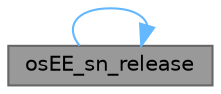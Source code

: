 digraph "osEE_sn_release"
{
 // LATEX_PDF_SIZE
  bgcolor="transparent";
  edge [fontname=Helvetica,fontsize=10,labelfontname=Helvetica,labelfontsize=10];
  node [fontname=Helvetica,fontsize=10,shape=box,height=0.2,width=0.4];
  rankdir="LR";
  Node1 [id="Node000001",label="osEE_sn_release",height=0.2,width=0.4,color="gray40", fillcolor="grey60", style="filled", fontcolor="black",tooltip="Inserts a node as the first of a list."];
  Node1 -> Node1 [id="edge2_Node000001_Node000001",color="steelblue1",style="solid",tooltip=" "];
}
